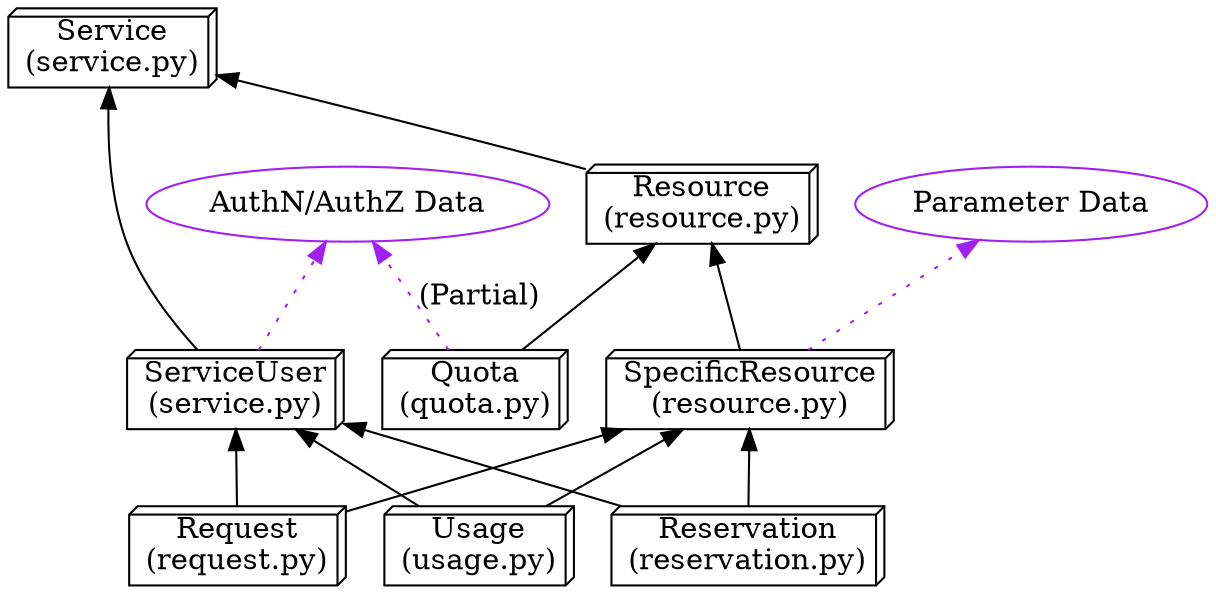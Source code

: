digraph "data-model" {
	rankdir="BT";
	node [shape="box3d"];

	quota [label="Quota\n(quota.py)"];
	request [label="Request\n(request.py)"];
	reservation [label="Reservation\n(reservation.py)"];
	resource [label="Resource\n(resource.py)"];
	spc_resource [label="SpecificResource\n(resource.py)"];
	service [label="Service\n(service.py)"];
	svc_user [label="ServiceUser\n(service.py)"];
	usage [label="Usage\n(usage.py)"];

	auth_data [label="AuthN/AuthZ Data",shape="oval",color="purple"];
	param_data [label="Parameter Data",shape="oval",color="purple"];

	quota -> resource;
	quota -> auth_data [label="(Partial)",style="dotted",color="purple"];

	request -> svc_user;
	request -> spc_resource;

	reservation -> svc_user;
	reservation -> spc_resource;

	resource -> service;
	spc_resource -> resource;
	spc_resource -> param_data [style="dotted",color="purple"];

	svc_user -> service;
	svc_user -> auth_data [style="dotted",color="purple"];

	usage -> spc_resource;
	usage -> svc_user;
}
